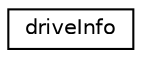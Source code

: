 digraph "Graphical Class Hierarchy"
{
 // LATEX_PDF_SIZE
  edge [fontname="Helvetica",fontsize="10",labelfontname="Helvetica",labelfontsize="10"];
  node [fontname="Helvetica",fontsize="10",shape=record];
  rankdir="LR";
  Node0 [label="driveInfo",height=0.2,width=0.4,color="black", fillcolor="white", style="filled",URL="$structdriveInfo.html",tooltip=" "];
}
